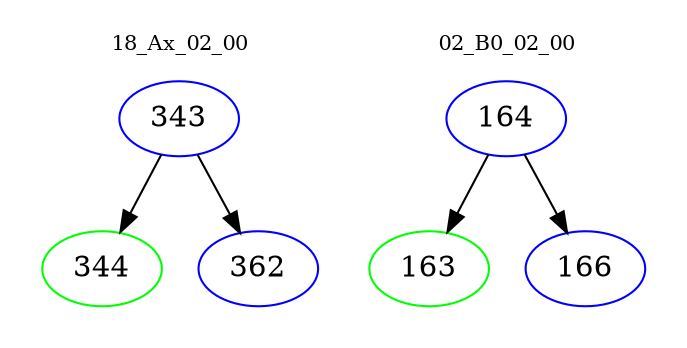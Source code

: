 digraph{
subgraph cluster_0 {
color = white
label = "18_Ax_02_00";
fontsize=10;
T0_343 [label="343", color="blue"]
T0_343 -> T0_344 [color="black"]
T0_344 [label="344", color="green"]
T0_343 -> T0_362 [color="black"]
T0_362 [label="362", color="blue"]
}
subgraph cluster_1 {
color = white
label = "02_B0_02_00";
fontsize=10;
T1_164 [label="164", color="blue"]
T1_164 -> T1_163 [color="black"]
T1_163 [label="163", color="green"]
T1_164 -> T1_166 [color="black"]
T1_166 [label="166", color="blue"]
}
}

